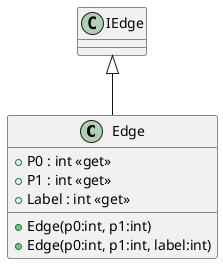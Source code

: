 @startuml
class Edge {
    + P0 : int <<get>>
    + P1 : int <<get>>
    + Label : int <<get>>
    + Edge(p0:int, p1:int)
    + Edge(p0:int, p1:int, label:int)
}
IEdge <|-- Edge
@enduml
